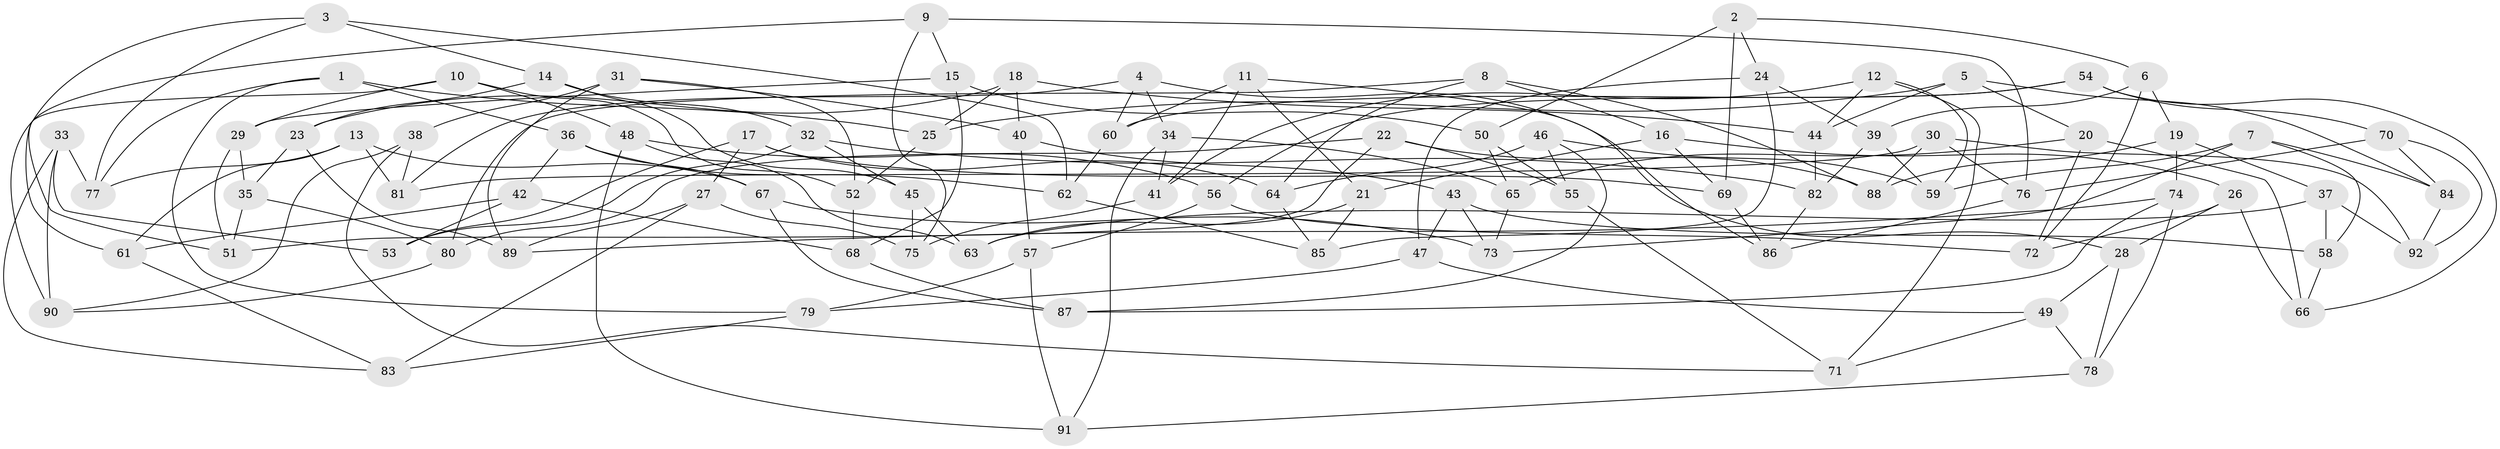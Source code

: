 // Generated by graph-tools (version 1.1) at 2025/16/03/09/25 04:16:31]
// undirected, 92 vertices, 184 edges
graph export_dot {
graph [start="1"]
  node [color=gray90,style=filled];
  1;
  2;
  3;
  4;
  5;
  6;
  7;
  8;
  9;
  10;
  11;
  12;
  13;
  14;
  15;
  16;
  17;
  18;
  19;
  20;
  21;
  22;
  23;
  24;
  25;
  26;
  27;
  28;
  29;
  30;
  31;
  32;
  33;
  34;
  35;
  36;
  37;
  38;
  39;
  40;
  41;
  42;
  43;
  44;
  45;
  46;
  47;
  48;
  49;
  50;
  51;
  52;
  53;
  54;
  55;
  56;
  57;
  58;
  59;
  60;
  61;
  62;
  63;
  64;
  65;
  66;
  67;
  68;
  69;
  70;
  71;
  72;
  73;
  74;
  75;
  76;
  77;
  78;
  79;
  80;
  81;
  82;
  83;
  84;
  85;
  86;
  87;
  88;
  89;
  90;
  91;
  92;
  1 -- 77;
  1 -- 36;
  1 -- 25;
  1 -- 79;
  2 -- 69;
  2 -- 50;
  2 -- 6;
  2 -- 24;
  3 -- 14;
  3 -- 62;
  3 -- 77;
  3 -- 51;
  4 -- 34;
  4 -- 60;
  4 -- 81;
  4 -- 28;
  5 -- 84;
  5 -- 20;
  5 -- 25;
  5 -- 44;
  6 -- 39;
  6 -- 19;
  6 -- 72;
  7 -- 84;
  7 -- 59;
  7 -- 58;
  7 -- 73;
  8 -- 80;
  8 -- 64;
  8 -- 16;
  8 -- 88;
  9 -- 15;
  9 -- 61;
  9 -- 75;
  9 -- 76;
  10 -- 90;
  10 -- 52;
  10 -- 29;
  10 -- 48;
  11 -- 21;
  11 -- 41;
  11 -- 86;
  11 -- 60;
  12 -- 59;
  12 -- 71;
  12 -- 41;
  12 -- 44;
  13 -- 81;
  13 -- 77;
  13 -- 61;
  13 -- 67;
  14 -- 32;
  14 -- 23;
  14 -- 45;
  15 -- 68;
  15 -- 50;
  15 -- 29;
  16 -- 69;
  16 -- 26;
  16 -- 21;
  17 -- 53;
  17 -- 64;
  17 -- 27;
  17 -- 69;
  18 -- 44;
  18 -- 40;
  18 -- 23;
  18 -- 25;
  19 -- 37;
  19 -- 88;
  19 -- 74;
  20 -- 65;
  20 -- 66;
  20 -- 72;
  21 -- 63;
  21 -- 85;
  22 -- 88;
  22 -- 55;
  22 -- 51;
  22 -- 80;
  23 -- 89;
  23 -- 35;
  24 -- 47;
  24 -- 85;
  24 -- 39;
  25 -- 52;
  26 -- 72;
  26 -- 66;
  26 -- 28;
  27 -- 75;
  27 -- 83;
  27 -- 89;
  28 -- 78;
  28 -- 49;
  29 -- 51;
  29 -- 35;
  30 -- 92;
  30 -- 88;
  30 -- 81;
  30 -- 76;
  31 -- 38;
  31 -- 52;
  31 -- 40;
  31 -- 89;
  32 -- 53;
  32 -- 82;
  32 -- 45;
  33 -- 83;
  33 -- 77;
  33 -- 53;
  33 -- 90;
  34 -- 41;
  34 -- 91;
  34 -- 65;
  35 -- 80;
  35 -- 51;
  36 -- 42;
  36 -- 67;
  36 -- 62;
  37 -- 63;
  37 -- 92;
  37 -- 58;
  38 -- 90;
  38 -- 81;
  38 -- 71;
  39 -- 82;
  39 -- 59;
  40 -- 57;
  40 -- 43;
  41 -- 75;
  42 -- 68;
  42 -- 53;
  42 -- 61;
  43 -- 58;
  43 -- 73;
  43 -- 47;
  44 -- 82;
  45 -- 63;
  45 -- 75;
  46 -- 64;
  46 -- 87;
  46 -- 55;
  46 -- 59;
  47 -- 49;
  47 -- 79;
  48 -- 63;
  48 -- 56;
  48 -- 91;
  49 -- 78;
  49 -- 71;
  50 -- 65;
  50 -- 55;
  52 -- 68;
  54 -- 56;
  54 -- 70;
  54 -- 60;
  54 -- 66;
  55 -- 71;
  56 -- 72;
  56 -- 57;
  57 -- 91;
  57 -- 79;
  58 -- 66;
  60 -- 62;
  61 -- 83;
  62 -- 85;
  64 -- 85;
  65 -- 73;
  67 -- 87;
  67 -- 73;
  68 -- 87;
  69 -- 86;
  70 -- 84;
  70 -- 92;
  70 -- 76;
  74 -- 78;
  74 -- 89;
  74 -- 87;
  76 -- 86;
  78 -- 91;
  79 -- 83;
  80 -- 90;
  82 -- 86;
  84 -- 92;
}
